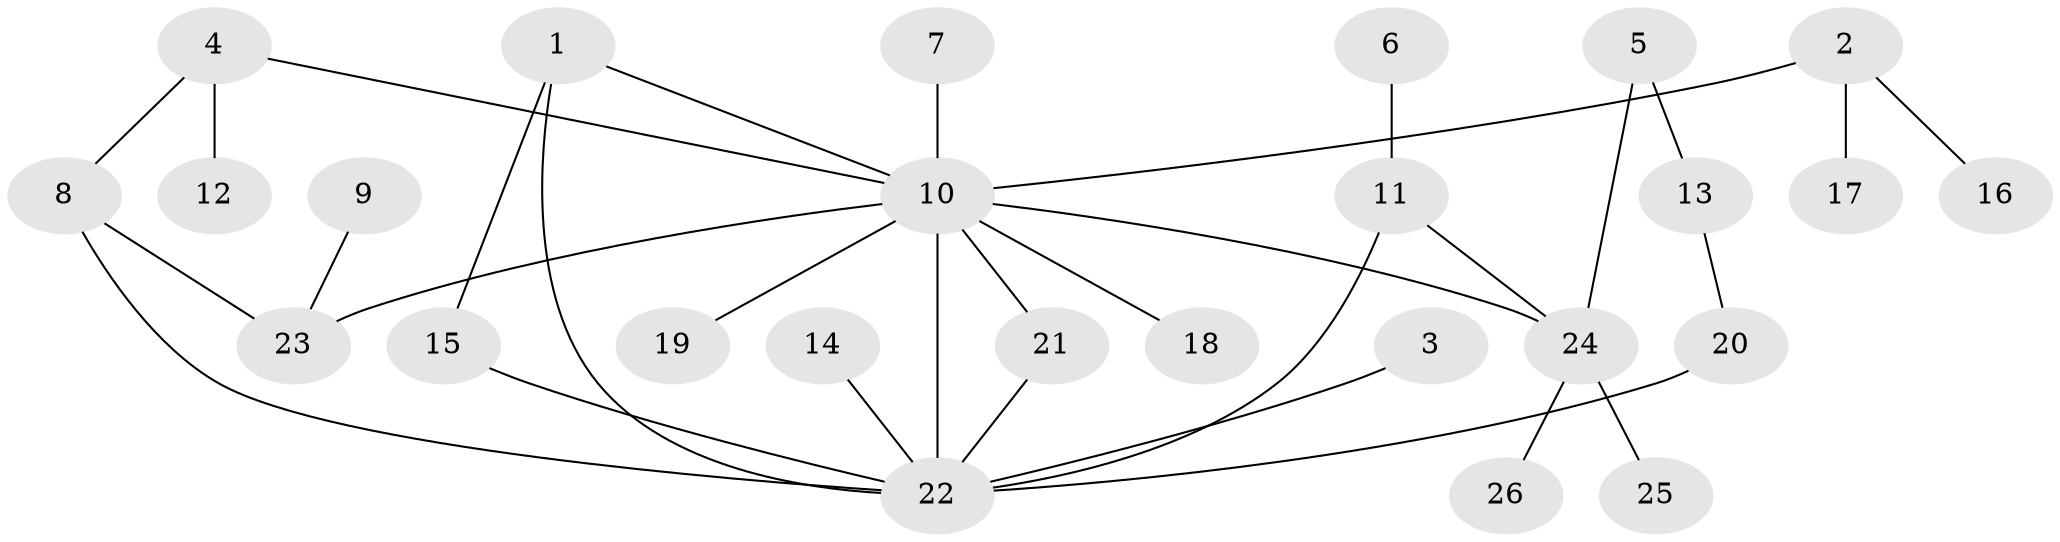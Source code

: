 // original degree distribution, {9: 0.019230769230769232, 4: 0.057692307692307696, 3: 0.21153846153846154, 6: 0.038461538461538464, 2: 0.3269230769230769, 1: 0.34615384615384615}
// Generated by graph-tools (version 1.1) at 2025/49/03/09/25 03:49:18]
// undirected, 26 vertices, 32 edges
graph export_dot {
graph [start="1"]
  node [color=gray90,style=filled];
  1;
  2;
  3;
  4;
  5;
  6;
  7;
  8;
  9;
  10;
  11;
  12;
  13;
  14;
  15;
  16;
  17;
  18;
  19;
  20;
  21;
  22;
  23;
  24;
  25;
  26;
  1 -- 10 [weight=1.0];
  1 -- 15 [weight=1.0];
  1 -- 22 [weight=1.0];
  2 -- 10 [weight=1.0];
  2 -- 16 [weight=1.0];
  2 -- 17 [weight=1.0];
  3 -- 22 [weight=1.0];
  4 -- 8 [weight=1.0];
  4 -- 10 [weight=1.0];
  4 -- 12 [weight=1.0];
  5 -- 13 [weight=1.0];
  5 -- 24 [weight=1.0];
  6 -- 11 [weight=1.0];
  7 -- 10 [weight=1.0];
  8 -- 22 [weight=1.0];
  8 -- 23 [weight=1.0];
  9 -- 23 [weight=1.0];
  10 -- 18 [weight=1.0];
  10 -- 19 [weight=1.0];
  10 -- 21 [weight=1.0];
  10 -- 22 [weight=1.0];
  10 -- 23 [weight=1.0];
  10 -- 24 [weight=1.0];
  11 -- 22 [weight=1.0];
  11 -- 24 [weight=1.0];
  13 -- 20 [weight=1.0];
  14 -- 22 [weight=1.0];
  15 -- 22 [weight=1.0];
  20 -- 22 [weight=1.0];
  21 -- 22 [weight=1.0];
  24 -- 25 [weight=1.0];
  24 -- 26 [weight=1.0];
}
